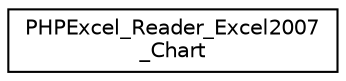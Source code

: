 digraph "Иерархия классов. Графический вид."
{
  edge [fontname="Helvetica",fontsize="10",labelfontname="Helvetica",labelfontsize="10"];
  node [fontname="Helvetica",fontsize="10",shape=record];
  rankdir="LR";
  Node0 [label="PHPExcel_Reader_Excel2007\l_Chart",height=0.2,width=0.4,color="black", fillcolor="white", style="filled",URL="$class_p_h_p_excel___reader___excel2007___chart.html"];
}
